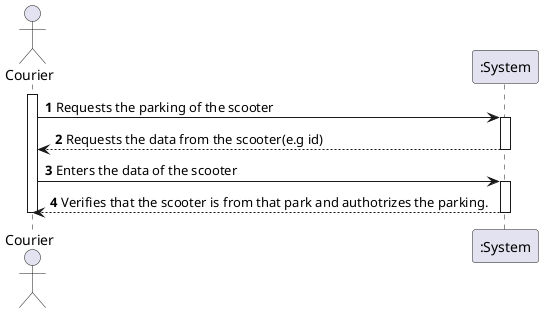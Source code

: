 @startuml
autonumber
actor "Courier" as COR

activate COR
COR -> ":System" : Requests the parking of the scooter
activate ":System"
":System" --> COR : Requests the data from the scooter(e.g id)
deactivate ":System"


COR -> ":System" : Enters the data of the scooter
activate ":System"
":System" --> COR : Verifies that the scooter is from that park and authotrizes the parking.
deactivate ":System"


deactivate COR
@enduml
